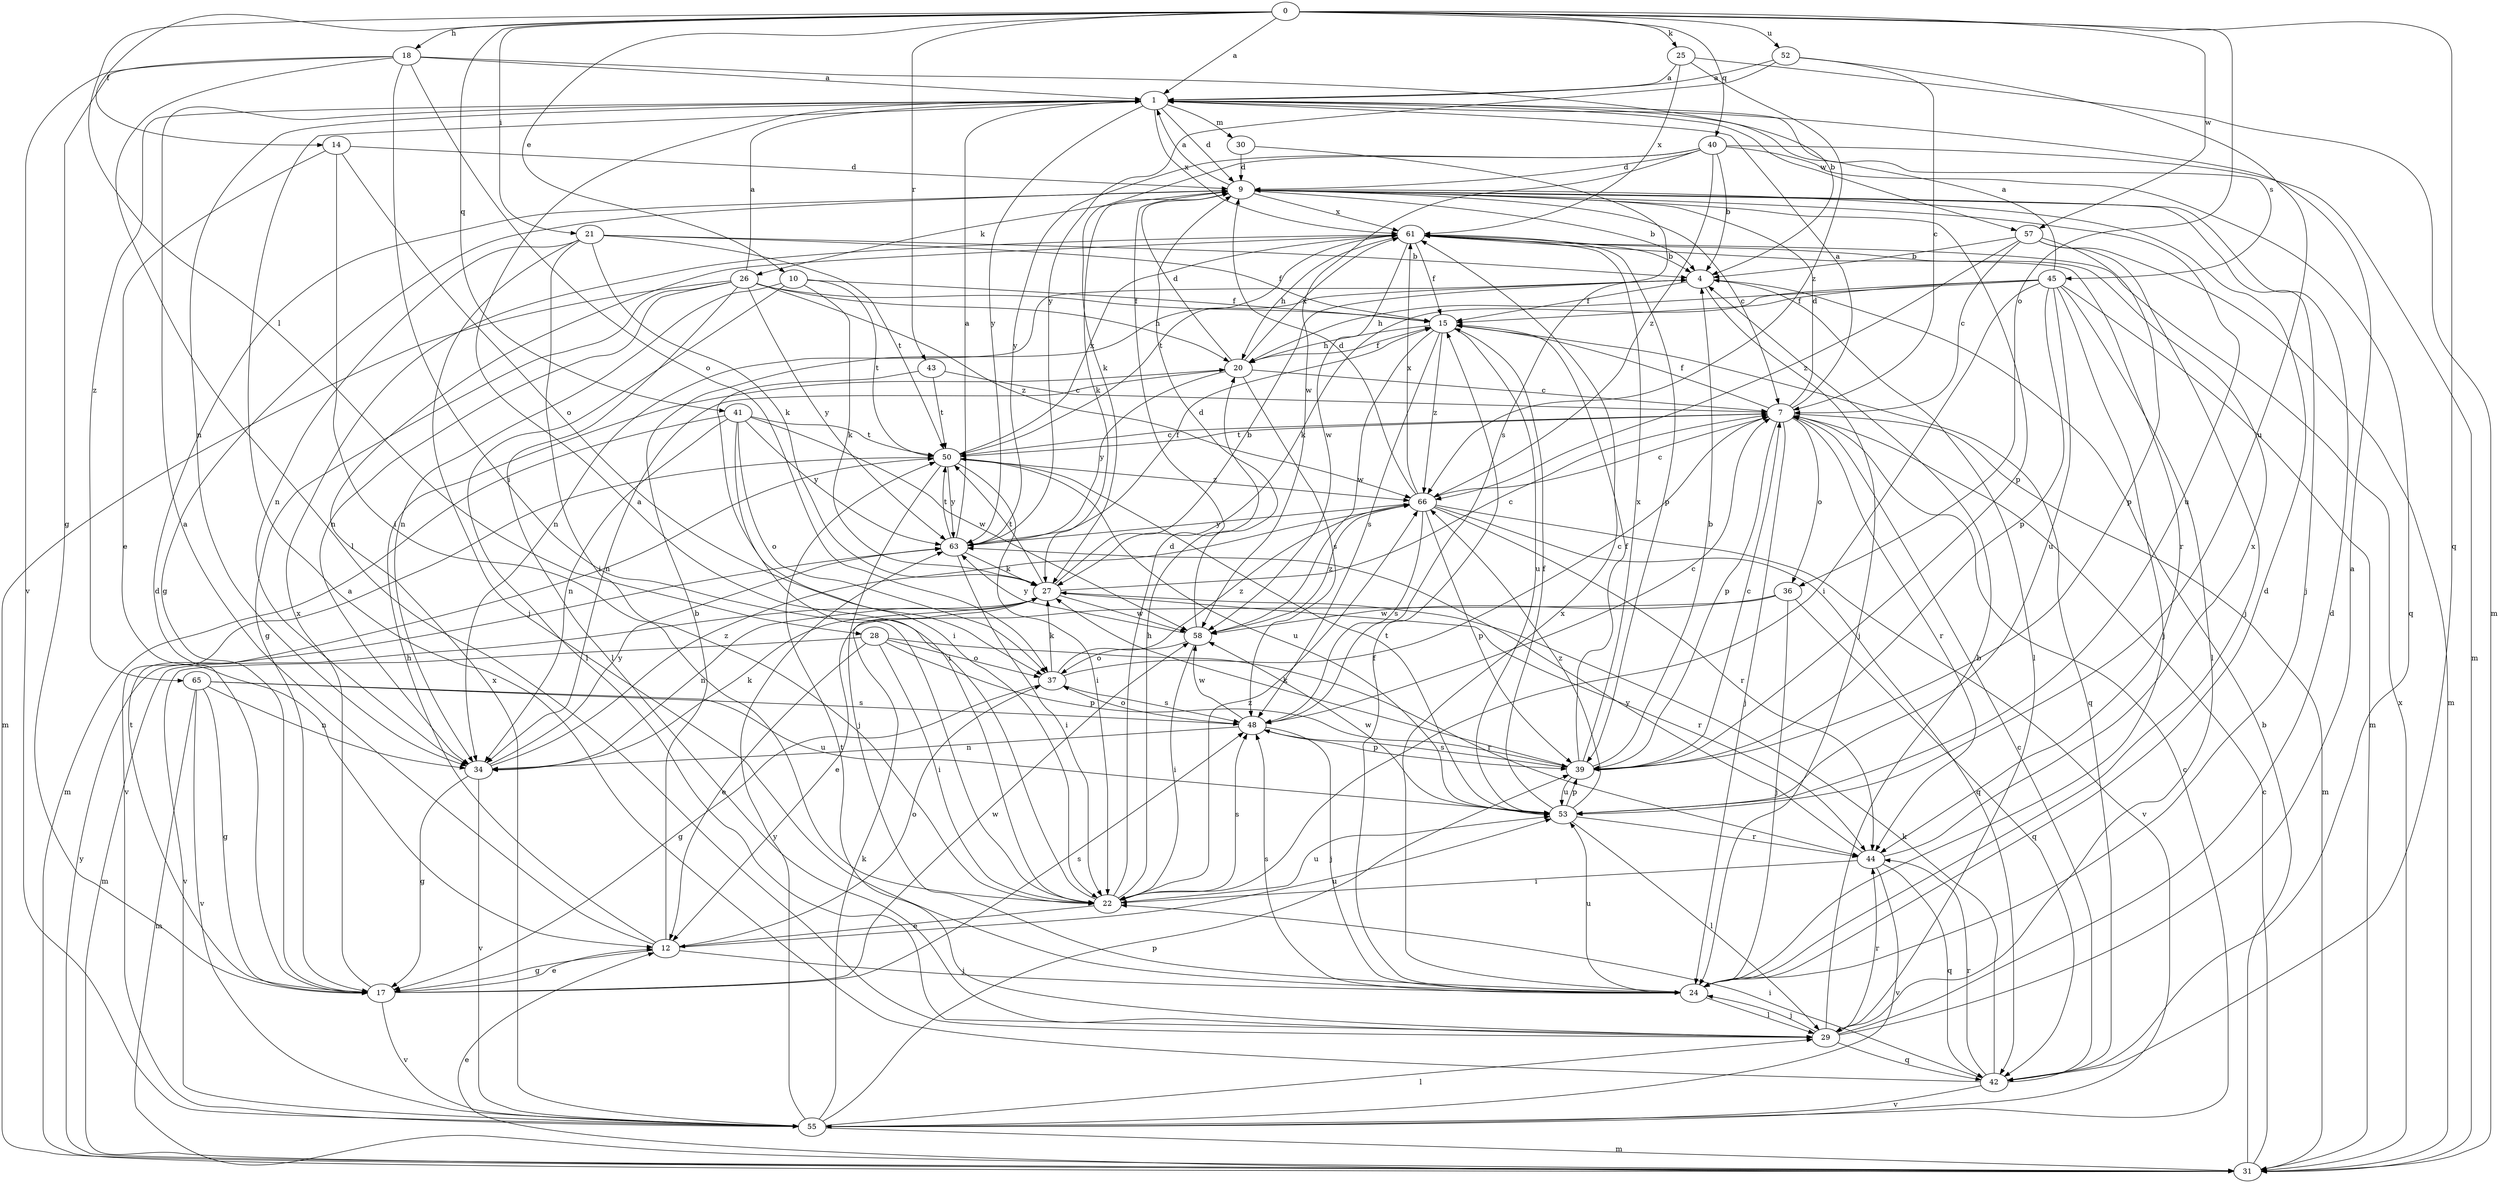 strict digraph  {
0;
1;
4;
7;
9;
10;
12;
14;
15;
17;
18;
20;
21;
22;
24;
25;
26;
27;
28;
29;
30;
31;
34;
36;
37;
39;
40;
41;
42;
43;
44;
45;
48;
50;
52;
53;
55;
57;
58;
61;
63;
65;
66;
0 -> 1  [label=a];
0 -> 10  [label=e];
0 -> 14  [label=f];
0 -> 18  [label=h];
0 -> 21  [label=i];
0 -> 25  [label=k];
0 -> 28  [label=l];
0 -> 36  [label=o];
0 -> 40  [label=q];
0 -> 41  [label=q];
0 -> 42  [label=q];
0 -> 43  [label=r];
0 -> 52  [label=u];
0 -> 57  [label=w];
1 -> 9  [label=d];
1 -> 30  [label=m];
1 -> 34  [label=n];
1 -> 45  [label=s];
1 -> 57  [label=w];
1 -> 61  [label=x];
1 -> 63  [label=y];
1 -> 65  [label=z];
4 -> 15  [label=f];
4 -> 24  [label=j];
4 -> 29  [label=l];
4 -> 34  [label=n];
7 -> 1  [label=a];
7 -> 9  [label=d];
7 -> 15  [label=f];
7 -> 24  [label=j];
7 -> 31  [label=m];
7 -> 36  [label=o];
7 -> 39  [label=p];
7 -> 44  [label=r];
7 -> 50  [label=t];
9 -> 1  [label=a];
9 -> 4  [label=b];
9 -> 7  [label=c];
9 -> 17  [label=g];
9 -> 24  [label=j];
9 -> 26  [label=k];
9 -> 27  [label=k];
9 -> 39  [label=p];
9 -> 53  [label=u];
9 -> 61  [label=x];
10 -> 15  [label=f];
10 -> 27  [label=k];
10 -> 29  [label=l];
10 -> 34  [label=n];
10 -> 50  [label=t];
12 -> 1  [label=a];
12 -> 4  [label=b];
12 -> 17  [label=g];
12 -> 20  [label=h];
12 -> 24  [label=j];
12 -> 37  [label=o];
12 -> 53  [label=u];
14 -> 9  [label=d];
14 -> 12  [label=e];
14 -> 22  [label=i];
14 -> 37  [label=o];
15 -> 20  [label=h];
15 -> 42  [label=q];
15 -> 48  [label=s];
15 -> 53  [label=u];
15 -> 58  [label=w];
15 -> 66  [label=z];
17 -> 9  [label=d];
17 -> 12  [label=e];
17 -> 48  [label=s];
17 -> 50  [label=t];
17 -> 55  [label=v];
17 -> 58  [label=w];
17 -> 61  [label=x];
18 -> 1  [label=a];
18 -> 4  [label=b];
18 -> 17  [label=g];
18 -> 22  [label=i];
18 -> 29  [label=l];
18 -> 37  [label=o];
18 -> 55  [label=v];
20 -> 7  [label=c];
20 -> 9  [label=d];
20 -> 15  [label=f];
20 -> 34  [label=n];
20 -> 48  [label=s];
20 -> 61  [label=x];
20 -> 63  [label=y];
21 -> 4  [label=b];
21 -> 15  [label=f];
21 -> 22  [label=i];
21 -> 24  [label=j];
21 -> 27  [label=k];
21 -> 34  [label=n];
21 -> 50  [label=t];
22 -> 1  [label=a];
22 -> 9  [label=d];
22 -> 12  [label=e];
22 -> 20  [label=h];
22 -> 48  [label=s];
22 -> 53  [label=u];
22 -> 66  [label=z];
24 -> 9  [label=d];
24 -> 15  [label=f];
24 -> 29  [label=l];
24 -> 48  [label=s];
24 -> 53  [label=u];
24 -> 61  [label=x];
25 -> 1  [label=a];
25 -> 31  [label=m];
25 -> 61  [label=x];
25 -> 66  [label=z];
26 -> 1  [label=a];
26 -> 15  [label=f];
26 -> 17  [label=g];
26 -> 20  [label=h];
26 -> 29  [label=l];
26 -> 31  [label=m];
26 -> 34  [label=n];
26 -> 63  [label=y];
26 -> 66  [label=z];
27 -> 4  [label=b];
27 -> 7  [label=c];
27 -> 31  [label=m];
27 -> 34  [label=n];
27 -> 44  [label=r];
27 -> 50  [label=t];
27 -> 58  [label=w];
28 -> 12  [label=e];
28 -> 22  [label=i];
28 -> 37  [label=o];
28 -> 39  [label=p];
28 -> 44  [label=r];
28 -> 55  [label=v];
29 -> 1  [label=a];
29 -> 4  [label=b];
29 -> 9  [label=d];
29 -> 24  [label=j];
29 -> 42  [label=q];
29 -> 44  [label=r];
29 -> 50  [label=t];
30 -> 9  [label=d];
30 -> 48  [label=s];
31 -> 4  [label=b];
31 -> 7  [label=c];
31 -> 12  [label=e];
31 -> 61  [label=x];
31 -> 63  [label=y];
34 -> 17  [label=g];
34 -> 27  [label=k];
34 -> 55  [label=v];
34 -> 63  [label=y];
34 -> 66  [label=z];
36 -> 12  [label=e];
36 -> 24  [label=j];
36 -> 42  [label=q];
36 -> 58  [label=w];
37 -> 7  [label=c];
37 -> 17  [label=g];
37 -> 27  [label=k];
37 -> 48  [label=s];
37 -> 66  [label=z];
39 -> 4  [label=b];
39 -> 7  [label=c];
39 -> 15  [label=f];
39 -> 27  [label=k];
39 -> 48  [label=s];
39 -> 53  [label=u];
39 -> 61  [label=x];
40 -> 4  [label=b];
40 -> 9  [label=d];
40 -> 27  [label=k];
40 -> 31  [label=m];
40 -> 42  [label=q];
40 -> 58  [label=w];
40 -> 63  [label=y];
40 -> 66  [label=z];
41 -> 22  [label=i];
41 -> 31  [label=m];
41 -> 34  [label=n];
41 -> 37  [label=o];
41 -> 50  [label=t];
41 -> 58  [label=w];
41 -> 63  [label=y];
42 -> 1  [label=a];
42 -> 7  [label=c];
42 -> 22  [label=i];
42 -> 27  [label=k];
42 -> 44  [label=r];
42 -> 55  [label=v];
43 -> 7  [label=c];
43 -> 22  [label=i];
43 -> 50  [label=t];
44 -> 22  [label=i];
44 -> 42  [label=q];
44 -> 55  [label=v];
44 -> 61  [label=x];
44 -> 63  [label=y];
45 -> 1  [label=a];
45 -> 15  [label=f];
45 -> 20  [label=h];
45 -> 22  [label=i];
45 -> 24  [label=j];
45 -> 27  [label=k];
45 -> 29  [label=l];
45 -> 31  [label=m];
45 -> 39  [label=p];
45 -> 53  [label=u];
48 -> 7  [label=c];
48 -> 24  [label=j];
48 -> 34  [label=n];
48 -> 37  [label=o];
48 -> 39  [label=p];
48 -> 58  [label=w];
50 -> 7  [label=c];
50 -> 22  [label=i];
50 -> 24  [label=j];
50 -> 53  [label=u];
50 -> 55  [label=v];
50 -> 61  [label=x];
50 -> 63  [label=y];
50 -> 66  [label=z];
52 -> 1  [label=a];
52 -> 7  [label=c];
52 -> 53  [label=u];
52 -> 63  [label=y];
53 -> 15  [label=f];
53 -> 29  [label=l];
53 -> 39  [label=p];
53 -> 44  [label=r];
53 -> 50  [label=t];
53 -> 58  [label=w];
53 -> 66  [label=z];
55 -> 7  [label=c];
55 -> 27  [label=k];
55 -> 29  [label=l];
55 -> 31  [label=m];
55 -> 39  [label=p];
55 -> 61  [label=x];
55 -> 63  [label=y];
57 -> 4  [label=b];
57 -> 7  [label=c];
57 -> 24  [label=j];
57 -> 31  [label=m];
57 -> 39  [label=p];
57 -> 66  [label=z];
58 -> 9  [label=d];
58 -> 22  [label=i];
58 -> 37  [label=o];
58 -> 63  [label=y];
58 -> 66  [label=z];
61 -> 4  [label=b];
61 -> 15  [label=f];
61 -> 20  [label=h];
61 -> 39  [label=p];
61 -> 44  [label=r];
61 -> 50  [label=t];
61 -> 58  [label=w];
63 -> 1  [label=a];
63 -> 15  [label=f];
63 -> 22  [label=i];
63 -> 27  [label=k];
63 -> 50  [label=t];
65 -> 17  [label=g];
65 -> 31  [label=m];
65 -> 34  [label=n];
65 -> 48  [label=s];
65 -> 53  [label=u];
65 -> 55  [label=v];
66 -> 7  [label=c];
66 -> 9  [label=d];
66 -> 39  [label=p];
66 -> 42  [label=q];
66 -> 44  [label=r];
66 -> 48  [label=s];
66 -> 55  [label=v];
66 -> 61  [label=x];
66 -> 63  [label=y];
}
